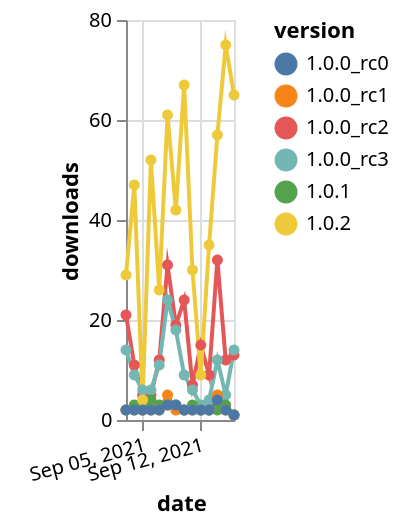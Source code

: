 {"$schema": "https://vega.github.io/schema/vega-lite/v5.json", "description": "A simple bar chart with embedded data.", "data": {"values": [{"date": "2021-09-03", "total": 17078, "delta": 21, "version": "1.0.0_rc2"}, {"date": "2021-09-04", "total": 17089, "delta": 11, "version": "1.0.0_rc2"}, {"date": "2021-09-05", "total": 17094, "delta": 5, "version": "1.0.0_rc2"}, {"date": "2021-09-06", "total": 17099, "delta": 5, "version": "1.0.0_rc2"}, {"date": "2021-09-07", "total": 17111, "delta": 12, "version": "1.0.0_rc2"}, {"date": "2021-09-08", "total": 17142, "delta": 31, "version": "1.0.0_rc2"}, {"date": "2021-09-09", "total": 17161, "delta": 19, "version": "1.0.0_rc2"}, {"date": "2021-09-10", "total": 17185, "delta": 24, "version": "1.0.0_rc2"}, {"date": "2021-09-11", "total": 17192, "delta": 7, "version": "1.0.0_rc2"}, {"date": "2021-09-12", "total": 17207, "delta": 15, "version": "1.0.0_rc2"}, {"date": "2021-09-13", "total": 17216, "delta": 9, "version": "1.0.0_rc2"}, {"date": "2021-09-14", "total": 17248, "delta": 32, "version": "1.0.0_rc2"}, {"date": "2021-09-15", "total": 17260, "delta": 12, "version": "1.0.0_rc2"}, {"date": "2021-09-16", "total": 17273, "delta": 13, "version": "1.0.0_rc2"}, {"date": "2021-09-03", "total": 11427, "delta": 14, "version": "1.0.0_rc3"}, {"date": "2021-09-04", "total": 11436, "delta": 9, "version": "1.0.0_rc3"}, {"date": "2021-09-05", "total": 11442, "delta": 6, "version": "1.0.0_rc3"}, {"date": "2021-09-06", "total": 11448, "delta": 6, "version": "1.0.0_rc3"}, {"date": "2021-09-07", "total": 11459, "delta": 11, "version": "1.0.0_rc3"}, {"date": "2021-09-08", "total": 11483, "delta": 24, "version": "1.0.0_rc3"}, {"date": "2021-09-09", "total": 11501, "delta": 18, "version": "1.0.0_rc3"}, {"date": "2021-09-10", "total": 11510, "delta": 9, "version": "1.0.0_rc3"}, {"date": "2021-09-11", "total": 11516, "delta": 6, "version": "1.0.0_rc3"}, {"date": "2021-09-12", "total": 11519, "delta": 3, "version": "1.0.0_rc3"}, {"date": "2021-09-13", "total": 11523, "delta": 4, "version": "1.0.0_rc3"}, {"date": "2021-09-14", "total": 11535, "delta": 12, "version": "1.0.0_rc3"}, {"date": "2021-09-15", "total": 11540, "delta": 5, "version": "1.0.0_rc3"}, {"date": "2021-09-16", "total": 11554, "delta": 14, "version": "1.0.0_rc3"}, {"date": "2021-09-03", "total": 3599, "delta": 2, "version": "1.0.1"}, {"date": "2021-09-04", "total": 3602, "delta": 3, "version": "1.0.1"}, {"date": "2021-09-05", "total": 3604, "delta": 2, "version": "1.0.1"}, {"date": "2021-09-06", "total": 3608, "delta": 4, "version": "1.0.1"}, {"date": "2021-09-07", "total": 3611, "delta": 3, "version": "1.0.1"}, {"date": "2021-09-08", "total": 3614, "delta": 3, "version": "1.0.1"}, {"date": "2021-09-09", "total": 3617, "delta": 3, "version": "1.0.1"}, {"date": "2021-09-10", "total": 3619, "delta": 2, "version": "1.0.1"}, {"date": "2021-09-11", "total": 3622, "delta": 3, "version": "1.0.1"}, {"date": "2021-09-12", "total": 3624, "delta": 2, "version": "1.0.1"}, {"date": "2021-09-13", "total": 3626, "delta": 2, "version": "1.0.1"}, {"date": "2021-09-14", "total": 3628, "delta": 2, "version": "1.0.1"}, {"date": "2021-09-15", "total": 3631, "delta": 3, "version": "1.0.1"}, {"date": "2021-09-16", "total": 3632, "delta": 1, "version": "1.0.1"}, {"date": "2021-09-03", "total": 15804, "delta": 2, "version": "1.0.0_rc1"}, {"date": "2021-09-04", "total": 15806, "delta": 2, "version": "1.0.0_rc1"}, {"date": "2021-09-05", "total": 15808, "delta": 2, "version": "1.0.0_rc1"}, {"date": "2021-09-06", "total": 15810, "delta": 2, "version": "1.0.0_rc1"}, {"date": "2021-09-07", "total": 15812, "delta": 2, "version": "1.0.0_rc1"}, {"date": "2021-09-08", "total": 15817, "delta": 5, "version": "1.0.0_rc1"}, {"date": "2021-09-09", "total": 15819, "delta": 2, "version": "1.0.0_rc1"}, {"date": "2021-09-10", "total": 15821, "delta": 2, "version": "1.0.0_rc1"}, {"date": "2021-09-11", "total": 15823, "delta": 2, "version": "1.0.0_rc1"}, {"date": "2021-09-12", "total": 15825, "delta": 2, "version": "1.0.0_rc1"}, {"date": "2021-09-13", "total": 15827, "delta": 2, "version": "1.0.0_rc1"}, {"date": "2021-09-14", "total": 15832, "delta": 5, "version": "1.0.0_rc1"}, {"date": "2021-09-15", "total": 15834, "delta": 2, "version": "1.0.0_rc1"}, {"date": "2021-09-16", "total": 15835, "delta": 1, "version": "1.0.0_rc1"}, {"date": "2021-09-03", "total": 7987, "delta": 29, "version": "1.0.2"}, {"date": "2021-09-04", "total": 8034, "delta": 47, "version": "1.0.2"}, {"date": "2021-09-05", "total": 8038, "delta": 4, "version": "1.0.2"}, {"date": "2021-09-06", "total": 8090, "delta": 52, "version": "1.0.2"}, {"date": "2021-09-07", "total": 8116, "delta": 26, "version": "1.0.2"}, {"date": "2021-09-08", "total": 8177, "delta": 61, "version": "1.0.2"}, {"date": "2021-09-09", "total": 8219, "delta": 42, "version": "1.0.2"}, {"date": "2021-09-10", "total": 8286, "delta": 67, "version": "1.0.2"}, {"date": "2021-09-11", "total": 8316, "delta": 30, "version": "1.0.2"}, {"date": "2021-09-12", "total": 8325, "delta": 9, "version": "1.0.2"}, {"date": "2021-09-13", "total": 8360, "delta": 35, "version": "1.0.2"}, {"date": "2021-09-14", "total": 8417, "delta": 57, "version": "1.0.2"}, {"date": "2021-09-15", "total": 8492, "delta": 75, "version": "1.0.2"}, {"date": "2021-09-16", "total": 8557, "delta": 65, "version": "1.0.2"}, {"date": "2021-09-03", "total": 4962, "delta": 2, "version": "1.0.0_rc0"}, {"date": "2021-09-04", "total": 4964, "delta": 2, "version": "1.0.0_rc0"}, {"date": "2021-09-05", "total": 4966, "delta": 2, "version": "1.0.0_rc0"}, {"date": "2021-09-06", "total": 4968, "delta": 2, "version": "1.0.0_rc0"}, {"date": "2021-09-07", "total": 4970, "delta": 2, "version": "1.0.0_rc0"}, {"date": "2021-09-08", "total": 4973, "delta": 3, "version": "1.0.0_rc0"}, {"date": "2021-09-09", "total": 4976, "delta": 3, "version": "1.0.0_rc0"}, {"date": "2021-09-10", "total": 4978, "delta": 2, "version": "1.0.0_rc0"}, {"date": "2021-09-11", "total": 4980, "delta": 2, "version": "1.0.0_rc0"}, {"date": "2021-09-12", "total": 4982, "delta": 2, "version": "1.0.0_rc0"}, {"date": "2021-09-13", "total": 4984, "delta": 2, "version": "1.0.0_rc0"}, {"date": "2021-09-14", "total": 4988, "delta": 4, "version": "1.0.0_rc0"}, {"date": "2021-09-15", "total": 4990, "delta": 2, "version": "1.0.0_rc0"}, {"date": "2021-09-16", "total": 4991, "delta": 1, "version": "1.0.0_rc0"}]}, "width": "container", "mark": {"type": "line", "point": {"filled": true}}, "encoding": {"x": {"field": "date", "type": "temporal", "timeUnit": "yearmonthdate", "title": "date", "axis": {"labelAngle": -15}}, "y": {"field": "delta", "type": "quantitative", "title": "downloads"}, "color": {"field": "version", "type": "nominal"}, "tooltip": {"field": "delta"}}}